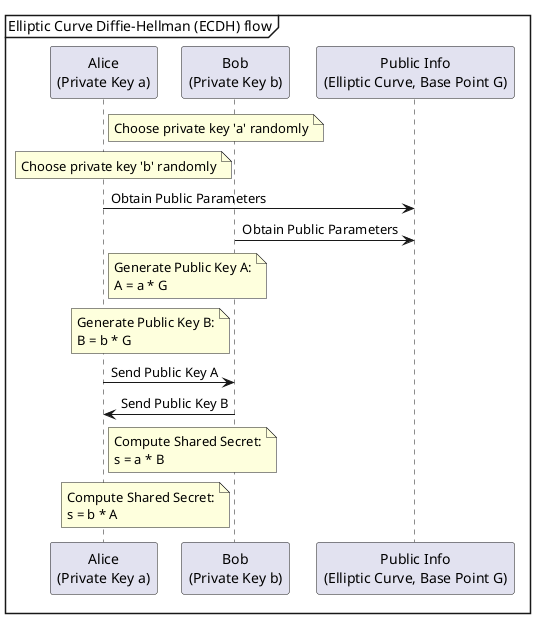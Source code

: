 @startuml
mainframe Elliptic Curve Diffie-Hellman (ECDH) flow

participant "Alice\n(Private Key a)" as Alice
participant "Bob\n(Private Key b)" as Bob
participant "Public Info\n(Elliptic Curve, Base Point G)" as PublicInfo

note right of Alice: Choose private key 'a' randomly
note left of Bob: Choose private key 'b' randomly

Alice -> PublicInfo: Obtain Public Parameters
Bob -> PublicInfo: Obtain Public Parameters

note right of Alice: Generate Public Key A:\nA = a * G
note left of Bob: Generate Public Key B:\nB = b * G

Alice -> Bob: Send Public Key A
Bob -> Alice: Send Public Key B

note right of Alice: Compute Shared Secret:\ns = a * B
note left of Bob: Compute Shared Secret:\ns = b * A
@enduml
